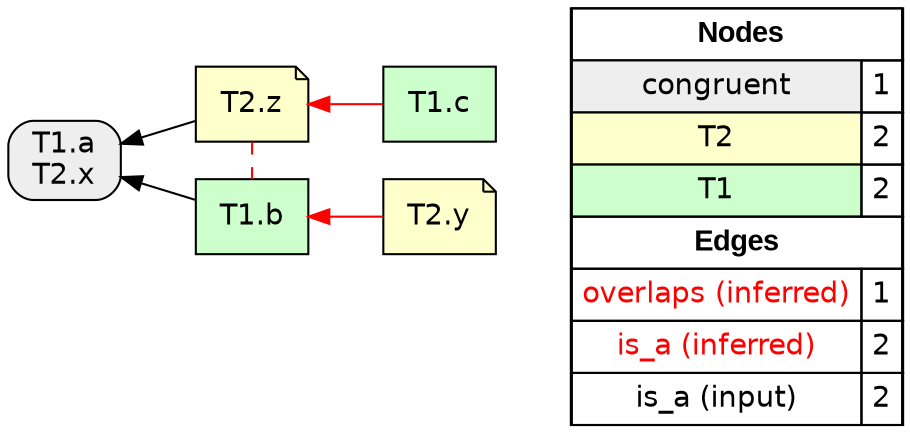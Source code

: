digraph{
rankdir=RL
node[shape=box style="filled,rounded" fillcolor="#EEEEEE" fontname="helvetica"] 
"T1.a\nT2.x"
node[shape=note style=filled fillcolor="#FFFFCC" fontname="helvetica"] 
"T2.y"
"T2.z"
node[shape=box style=filled fillcolor="#CCFFCC" fontname="helvetica"] 
"T1.c"
"T1.b"
edge[arrowhead=none style=dashed color="#FF0000" constraint=false penwidth=1]
"T2.z" -> "T1.b"
edge[arrowhead=normal style=dotted color="#000000" constraint=true penwidth=1]
edge[arrowhead=normal style=solid color="#FF0000" constraint=true penwidth=1]
"T2.y" -> "T1.b"
"T1.c" -> "T2.z"
edge[arrowhead=normal style=solid color="#000000" constraint=true penwidth=1]
"T2.z" -> "T1.a\nT2.x"
"T1.b" -> "T1.a\nT2.x"
node[shape=box] 
{rank=source Legend [fillcolor= white margin=0 label=< 
 <TABLE BORDER="0" CELLBORDER="1" CELLSPACING="0" CELLPADDING="4"> 
<TR> <TD COLSPAN="2"><font face="Arial Black"> Nodes</font></TD> </TR> 
<TR> 
 <TD bgcolor="#EEEEEE" fontname="helvetica">congruent</TD> 
 <TD>1</TD> 
 </TR> 
<TR> 
 <TD bgcolor="#FFFFCC" fontname="helvetica">T2</TD> 
 <TD>2</TD> 
 </TR> 
<TR> 
 <TD bgcolor="#CCFFCC" fontname="helvetica">T1</TD> 
 <TD>2</TD> 
 </TR> 
<TR> <TD COLSPAN="2"><font face = "Arial Black"> Edges </font></TD> </TR> 
<TR> 
 <TD><font color ="#FF0000">overlaps (inferred)</font></TD><TD>1</TD>
</TR>
<TR> 
 <TD><font color ="#FF0000">is_a (inferred)</font></TD><TD>2</TD>
</TR>
<TR> 
 <TD><font color ="#000000">is_a (input)</font></TD><TD>2</TD>
</TR>
</TABLE> 
 >] } 
}